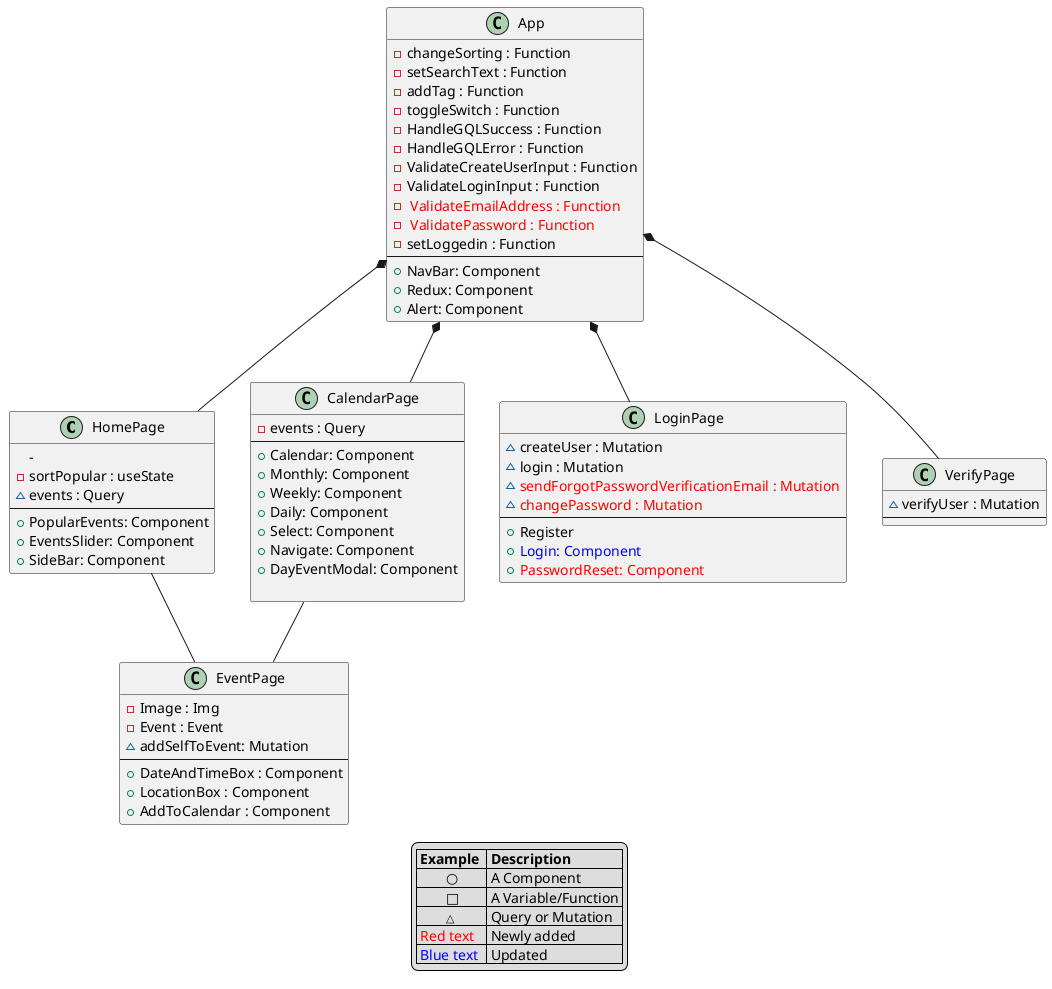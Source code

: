 @startuml FrontEndClassDiagram
class HomePage {
    - 
    - sortPopular : useState
    ~ events : Query 
    --
    + PopularEvents: Component
    + EventsSlider: Component
    + SideBar: Component
}

class App {
    - changeSorting : Function
    - setSearchText : Function
    - addTag : Function
    - toggleSwitch : Function
    - HandleGQLSuccess : Function
    - HandleGQLError : Function
    - ValidateCreateUserInput : Function
    - ValidateLoginInput : Function
    - <color:red> ValidateEmailAddress : Function
    - <color:red> ValidatePassword : Function
    - setLoggedin : Function
    --
    + NavBar: Component
    + Redux: Component
    + Alert: Component
    }
class CalendarPage {
    - events : Query
    --
    + Calendar: Component
    + Monthly: Component
    + Weekly: Component
    + Daily: Component
    + Select: Component
    + Navigate: Component
    + DayEventModal: Component

}
class EventPage {
    -Image : Img
    -Event : Event
     ~addSelfToEvent: Mutation
    --
    + DateAndTimeBox : Component
    + LocationBox : Component
    + AddToCalendar : Component
}
class LoginPage {
    ~ createUser : Mutation
    ~ login : Mutation
    ~ <color:red>sendForgotPasswordVerificationEmail : Mutation
    ~ <color:red>changePassword : Mutation
    --
    +Register
    +<color:blue>Login: Component
    +<color:red>PasswordReset: Component
    }
    class VerifyPage {
    ~ verifyUser : Mutation
    --
}

App*-- HomePage    
App*-- CalendarPage  
App*-- LoginPage
App*-- VerifyPage
CalendarPage-- EventPage 
HomePage-- EventPage
legend
    |= Example  |= Description |
    |        ○ | A Component |
    |        □ | A Variable/Function |
    |        <size:11>△ | Query or Mutation |
    |<color:red> Red text | Newly added|
    |<color:blue> Blue text | Updated |
endlegend
@enduml
